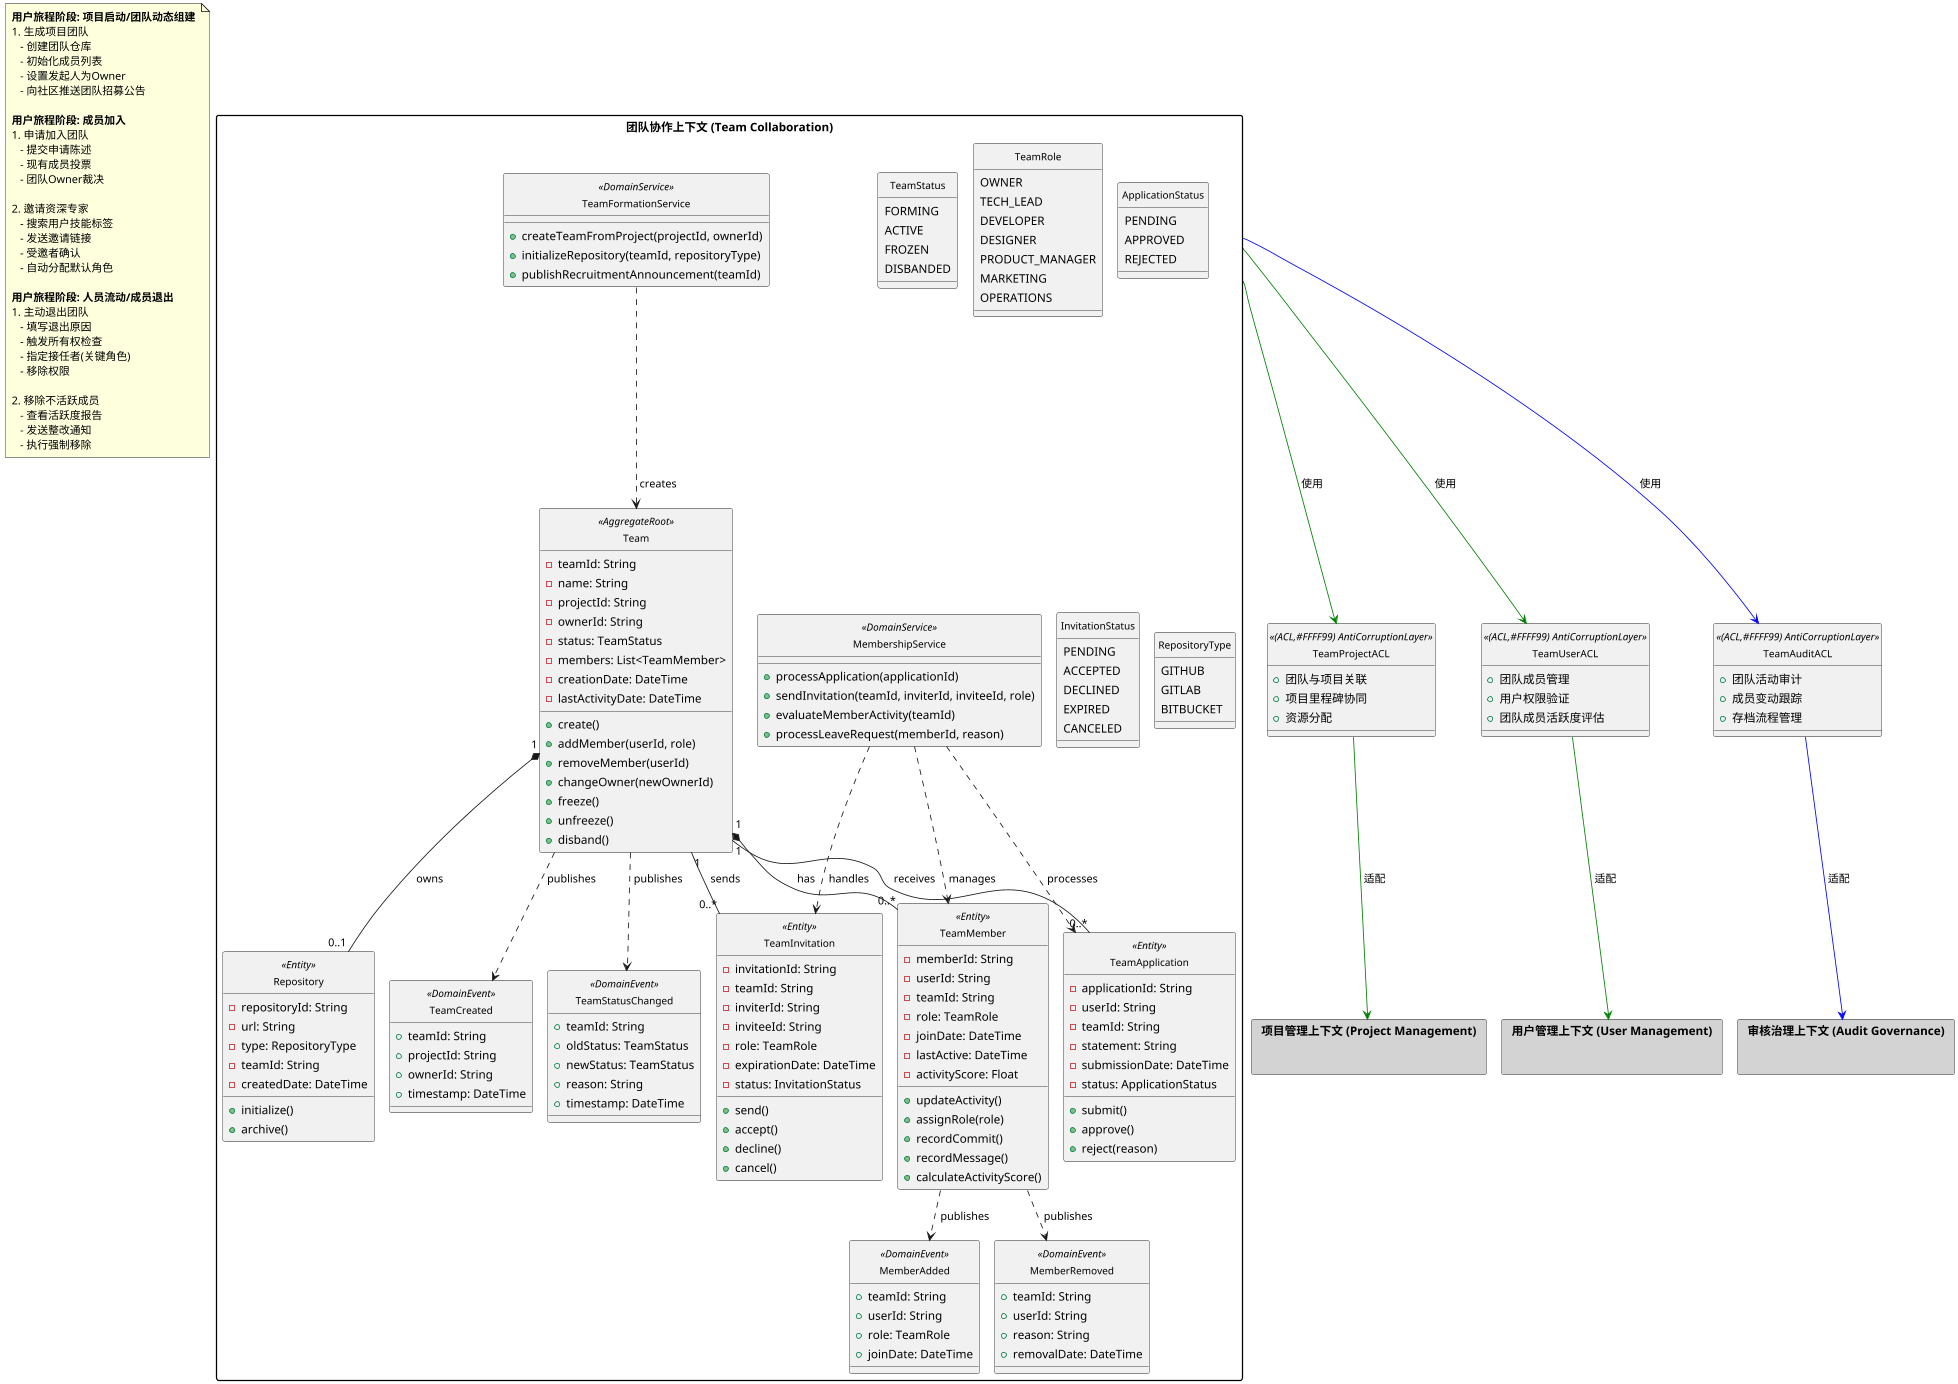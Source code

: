 @startuml team-context-diagram
' ========================
' 团队协作上下文领域模型
' ========================

' ========================
' 全局配置
' ========================
scale 0.8
!pragma layout smetana
skinparam dpi 100
skinparam defaultFontName "PingFang SC"
skinparam classFontSize 12
skinparam packageFontSize 14
skinparam linetype ortho
skinparam packageStyle rectangle
skinparam nodesep 60
skinparam ranksep 80
skinparam backgroundColor white
skinparam shadowing false
skinparam padding 2
hide circle
skinparam packageTitleAlignment center

!define AggregateRoot <<(A,#ADD8E6) AggregateRoot>>
!define Entity <<(E,#90EE90) Entity>>
!define ValueObject <<(V,#DDA0DD) ValueObject>>
!define DomainService <<(S,#FFA07A) DomainService>>
!define DomainEvent <<(D,#FFD700) DomainEvent>>
!define ACL <<(ACL,#FFFF99) AntiCorruptionLayer>>

package "团队协作上下文 (Team Collaboration)" {
    class Team AggregateRoot {
        - teamId: String
        - name: String 
        - projectId: String
        - ownerId: String
        - status: TeamStatus
        - members: List<TeamMember>
        - creationDate: DateTime
        - lastActivityDate: DateTime
        + create()
        + addMember(userId, role)
        + removeMember(userId)
        + changeOwner(newOwnerId)
        + freeze()
        + unfreeze()
        + disband()
    }
    
    enum TeamStatus {
        FORMING
        ACTIVE
        FROZEN
        DISBANDED
    }
    
    class TeamMember Entity {
        - memberId: String
        - userId: String
        - teamId: String
        - role: TeamRole
        - joinDate: DateTime
        - lastActive: DateTime
        - activityScore: Float
        + updateActivity()
        + assignRole(role)
        + recordCommit()
        + recordMessage()
        + calculateActivityScore()
    }

    enum TeamRole {
        OWNER
        TECH_LEAD
        DEVELOPER
        DESIGNER
        PRODUCT_MANAGER
        MARKETING
        OPERATIONS
    }
    
    class TeamApplication Entity {
        - applicationId: String
        - userId: String
        - teamId: String
        - statement: String
        - submissionDate: DateTime
        - status: ApplicationStatus
        + submit()
        + approve()
        + reject(reason)
    }
    
    enum ApplicationStatus {
        PENDING
        APPROVED
        REJECTED
    }
    
    class TeamInvitation Entity {
        - invitationId: String
        - teamId: String
        - inviterId: String
        - inviteeId: String
        - role: TeamRole
        - expirationDate: DateTime
        - status: InvitationStatus
        + send()
        + accept()
        + decline()
        + cancel()
    }
    
    enum InvitationStatus {
        PENDING
        ACCEPTED
        DECLINED
        EXPIRED
        CANCELED
    }
    
    class Repository Entity {
        - repositoryId: String
        - url: String
        - type: RepositoryType
        - teamId: String
        - createdDate: DateTime
        + initialize()
        + archive()
    }
    
    enum RepositoryType {
        GITHUB
        GITLAB
        BITBUCKET
    }
    
    class TeamFormationService DomainService {
        + createTeamFromProject(projectId, ownerId)
        + initializeRepository(teamId, repositoryType)
        + publishRecruitmentAnnouncement(teamId)
    }
    
    class MembershipService DomainService {
        + processApplication(applicationId)
        + sendInvitation(teamId, inviterId, inviteeId, role)
        + evaluateMemberActivity(teamId)
        + processLeaveRequest(memberId, reason)
    }
    
    ' Domain Events
    class TeamCreated DomainEvent {
        + teamId: String
        + projectId: String
        + ownerId: String
        + timestamp: DateTime
    }
    
    class MemberAdded DomainEvent {
        + teamId: String
        + userId: String
        + role: TeamRole
        + joinDate: DateTime
    }
    
    class MemberRemoved DomainEvent {
        + teamId: String
        + userId: String
        + reason: String
        + removalDate: DateTime
    }
    
    class TeamStatusChanged DomainEvent {
        + teamId: String
        + oldStatus: TeamStatus
        + newStatus: TeamStatus
        + reason: String
        + timestamp: DateTime
    }
    
    ' Relationships
    Team "1" *-- "0..*" TeamMember : has >
    Team "1" *-- "0..1" Repository : owns >
    Team "1" -- "0..*" TeamApplication : receives >
    Team "1" -- "0..*" TeamInvitation : sends >
    
    TeamFormationService ..> Team : creates >
    MembershipService ..> TeamMember : manages >
    MembershipService ..> TeamApplication : processes >
    MembershipService ..> TeamInvitation : handles >
    
    Team ..> TeamCreated : publishes >
    Team ..> TeamStatusChanged : publishes >
    TeamMember ..> MemberAdded : publishes >
    TeamMember ..> MemberRemoved : publishes >
}

note as TeamJourneys
  <b>用户旅程阶段: 项目启动/团队动态组建</b>
  1. 生成项目团队
     - 创建团队仓库
     - 初始化成员列表
     - 设置发起人为Owner
     - 向社区推送团队招募公告
  
  <b>用户旅程阶段: 成员加入</b>
  1. 申请加入团队
     - 提交申请陈述
     - 现有成员投票
     - 团队Owner裁决
  
  2. 邀请资深专家
     - 搜索用户技能标签
     - 发送邀请链接
     - 受邀者确认
     - 自动分配默认角色
  
  <b>用户旅程阶段: 人员流动/成员退出</b>
  1. 主动退出团队
     - 填写退出原因
     - 触发所有权检查
     - 指定接任者(关键角色)
     - 移除权限
  
  2. 移除不活跃成员
     - 查看活跃度报告
     - 发送整改通知
     - 执行强制移除
endnote

' 跨上下文关系与反腐层
package "项目管理上下文 (Project Management)" as PM #LightGray {
}

package "用户管理上下文 (User Management)" as UM #LightGray {
}

package "审核治理上下文 (Audit Governance)" as AG #LightGray {
}

' 团队与项目的反腐层
class TeamProjectACL ACL {
    + 团队与项目关联
    + 项目里程碑协同
    + 资源分配
}

' 团队与用户的反腐层
class TeamUserACL ACL {
    + 团队成员管理
    + 用户权限验证
    + 团队成员活跃度评估
}

' 团队审核反腐层
class TeamAuditACL ACL {
    + 团队活动审计
    + 成员变动跟踪
    + 存档流程管理
}

' 关系
"团队协作上下文 (Team Collaboration)" -[#green]-> TeamProjectACL : 使用 >
TeamProjectACL -[#green]-> PM : 适配 >

"团队协作上下文 (Team Collaboration)" -[#green]-> TeamUserACL : 使用 >
TeamUserACL -[#green]-> UM : 适配 >

"团队协作上下文 (Team Collaboration)" -[#blue]-> TeamAuditACL : 使用 >
TeamAuditACL -[#blue]-> AG : 适配 >

@enduml 